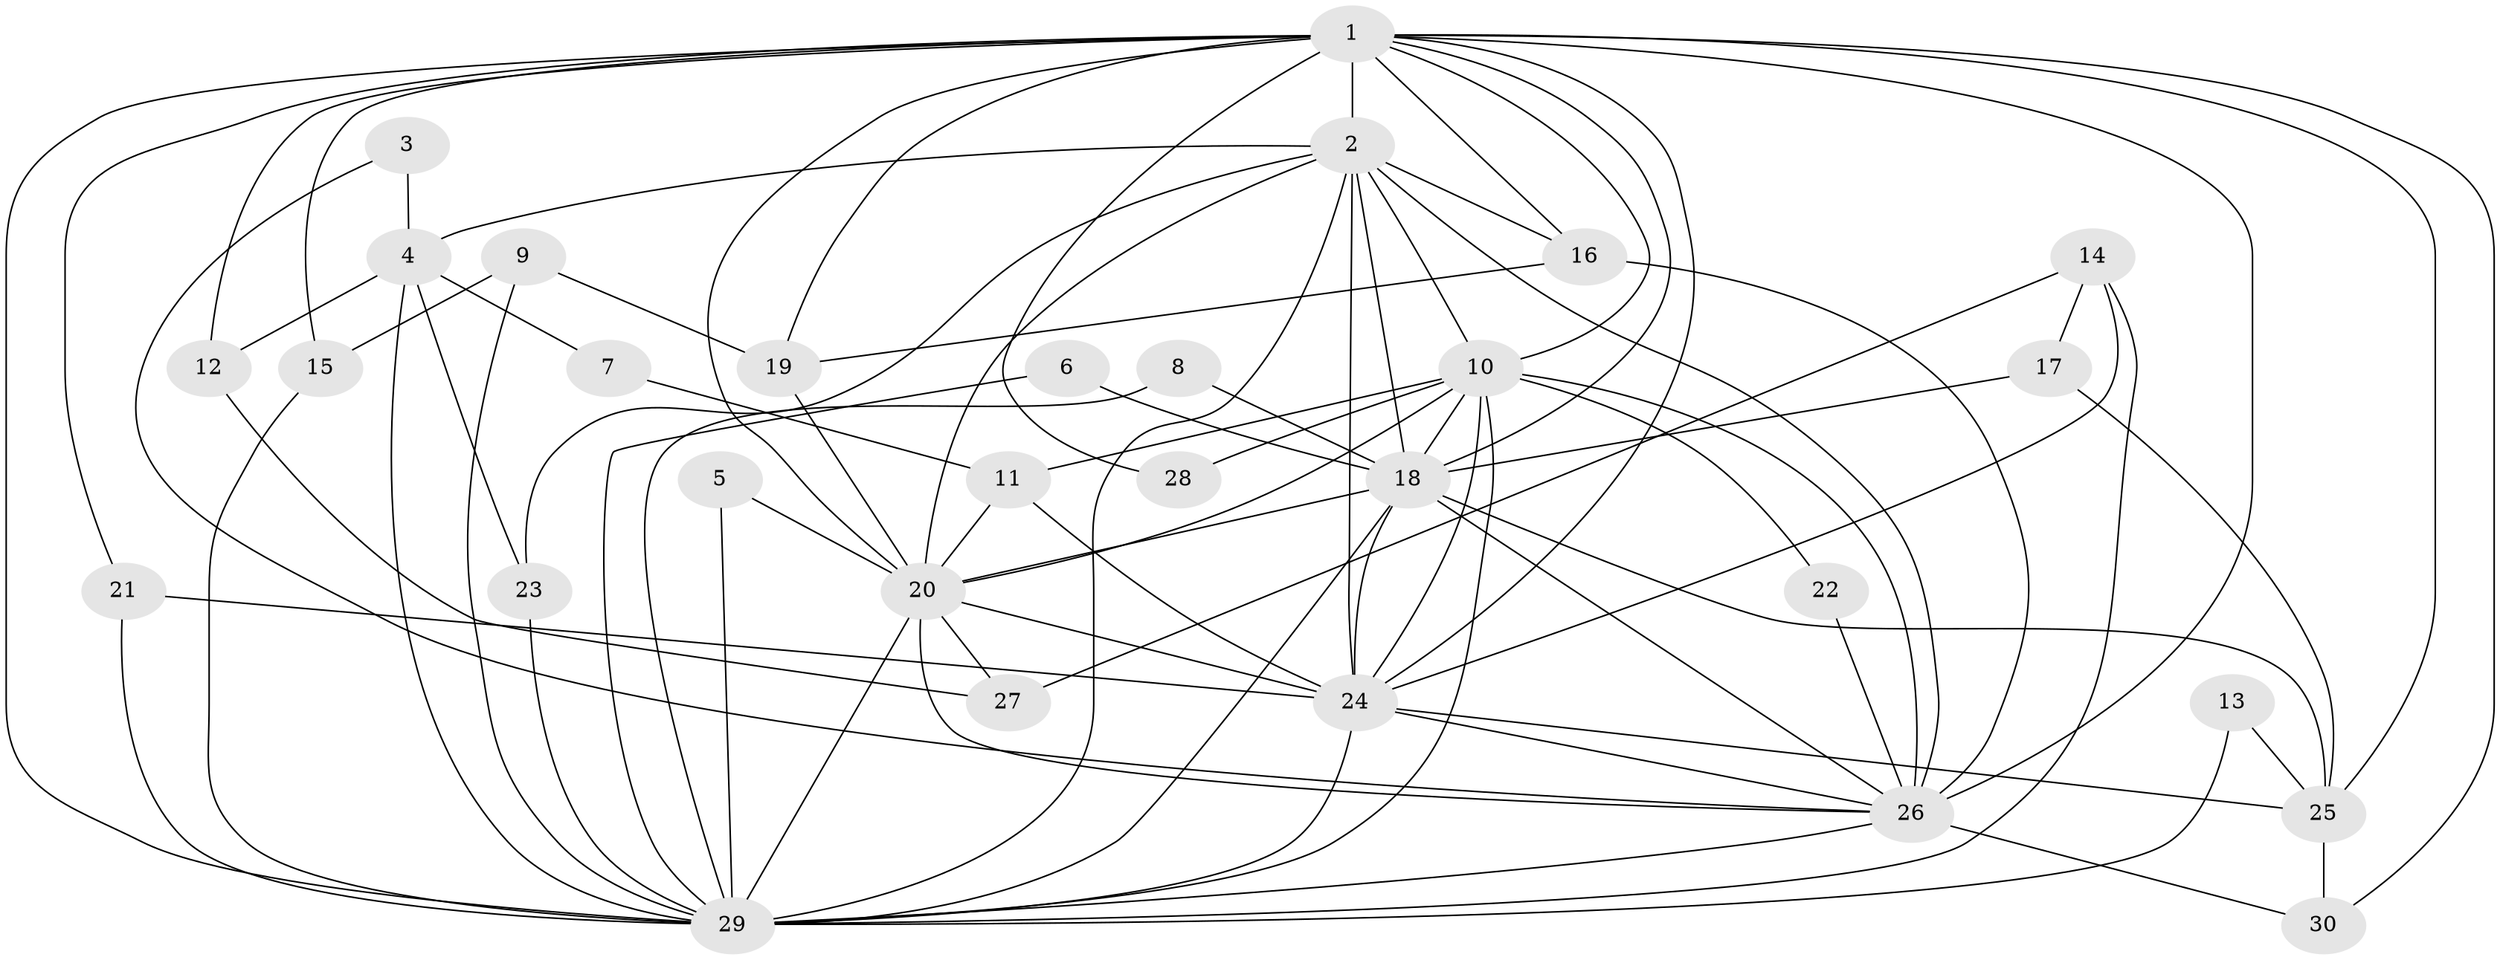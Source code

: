 // original degree distribution, {12: 0.01694915254237288, 14: 0.01694915254237288, 15: 0.03389830508474576, 16: 0.03389830508474576, 17: 0.01694915254237288, 18: 0.01694915254237288, 23: 0.01694915254237288, 13: 0.01694915254237288, 4: 0.11864406779661017, 2: 0.576271186440678, 7: 0.01694915254237288, 6: 0.01694915254237288, 3: 0.1016949152542373}
// Generated by graph-tools (version 1.1) at 2025/01/03/09/25 03:01:30]
// undirected, 30 vertices, 82 edges
graph export_dot {
graph [start="1"]
  node [color=gray90,style=filled];
  1;
  2;
  3;
  4;
  5;
  6;
  7;
  8;
  9;
  10;
  11;
  12;
  13;
  14;
  15;
  16;
  17;
  18;
  19;
  20;
  21;
  22;
  23;
  24;
  25;
  26;
  27;
  28;
  29;
  30;
  1 -- 2 [weight=4.0];
  1 -- 10 [weight=2.0];
  1 -- 12 [weight=2.0];
  1 -- 15 [weight=2.0];
  1 -- 16 [weight=1.0];
  1 -- 18 [weight=3.0];
  1 -- 19 [weight=1.0];
  1 -- 20 [weight=2.0];
  1 -- 21 [weight=1.0];
  1 -- 24 [weight=2.0];
  1 -- 25 [weight=2.0];
  1 -- 26 [weight=2.0];
  1 -- 28 [weight=1.0];
  1 -- 29 [weight=3.0];
  1 -- 30 [weight=1.0];
  2 -- 4 [weight=1.0];
  2 -- 10 [weight=3.0];
  2 -- 16 [weight=1.0];
  2 -- 18 [weight=2.0];
  2 -- 20 [weight=3.0];
  2 -- 23 [weight=1.0];
  2 -- 24 [weight=3.0];
  2 -- 26 [weight=3.0];
  2 -- 29 [weight=2.0];
  3 -- 4 [weight=1.0];
  3 -- 26 [weight=1.0];
  4 -- 7 [weight=1.0];
  4 -- 12 [weight=1.0];
  4 -- 23 [weight=1.0];
  4 -- 29 [weight=1.0];
  5 -- 20 [weight=1.0];
  5 -- 29 [weight=1.0];
  6 -- 18 [weight=1.0];
  6 -- 29 [weight=1.0];
  7 -- 11 [weight=1.0];
  8 -- 18 [weight=1.0];
  8 -- 29 [weight=1.0];
  9 -- 15 [weight=1.0];
  9 -- 19 [weight=1.0];
  9 -- 29 [weight=1.0];
  10 -- 11 [weight=1.0];
  10 -- 18 [weight=1.0];
  10 -- 20 [weight=1.0];
  10 -- 22 [weight=1.0];
  10 -- 24 [weight=1.0];
  10 -- 26 [weight=2.0];
  10 -- 28 [weight=1.0];
  10 -- 29 [weight=1.0];
  11 -- 20 [weight=1.0];
  11 -- 24 [weight=1.0];
  12 -- 27 [weight=1.0];
  13 -- 25 [weight=1.0];
  13 -- 29 [weight=1.0];
  14 -- 17 [weight=1.0];
  14 -- 24 [weight=1.0];
  14 -- 27 [weight=1.0];
  14 -- 29 [weight=1.0];
  15 -- 29 [weight=1.0];
  16 -- 19 [weight=1.0];
  16 -- 26 [weight=1.0];
  17 -- 18 [weight=1.0];
  17 -- 25 [weight=1.0];
  18 -- 20 [weight=1.0];
  18 -- 24 [weight=1.0];
  18 -- 25 [weight=1.0];
  18 -- 26 [weight=2.0];
  18 -- 29 [weight=2.0];
  19 -- 20 [weight=1.0];
  20 -- 24 [weight=2.0];
  20 -- 26 [weight=1.0];
  20 -- 27 [weight=1.0];
  20 -- 29 [weight=1.0];
  21 -- 24 [weight=1.0];
  21 -- 29 [weight=1.0];
  22 -- 26 [weight=1.0];
  23 -- 29 [weight=2.0];
  24 -- 25 [weight=1.0];
  24 -- 26 [weight=2.0];
  24 -- 29 [weight=2.0];
  25 -- 30 [weight=1.0];
  26 -- 29 [weight=1.0];
  26 -- 30 [weight=1.0];
}
